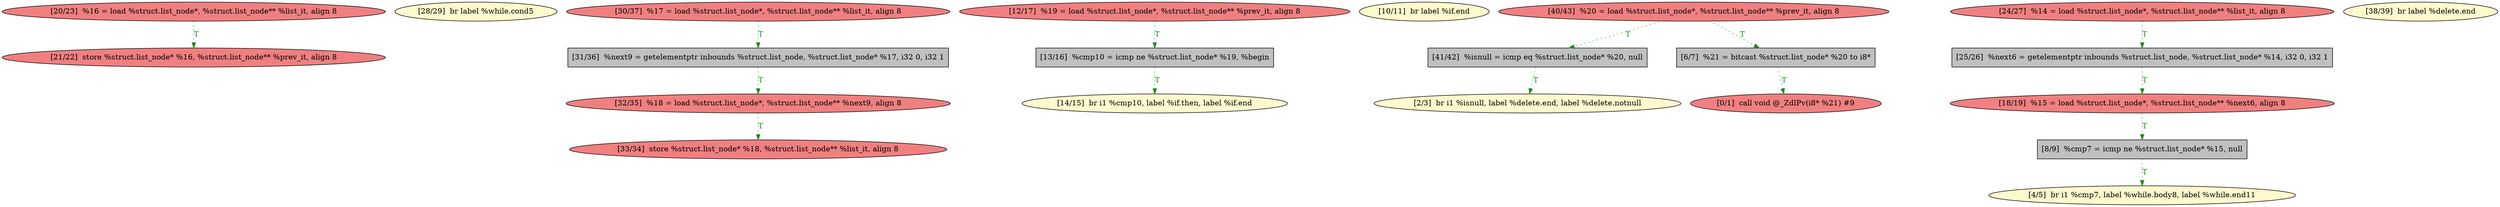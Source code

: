
digraph G {


node1265 [fillcolor=lightcoral,label="[20/23]  %16 = load %struct.list_node*, %struct.list_node** %list_it, align 8",shape=ellipse,style=filled ]
node1263 [fillcolor=lemonchiffon,label="[28/29]  br label %while.cond5",shape=ellipse,style=filled ]
node1249 [fillcolor=lightcoral,label="[32/35]  %18 = load %struct.list_node*, %struct.list_node** %next9, align 8",shape=ellipse,style=filled ]
node1244 [fillcolor=grey,label="[13/16]  %cmp10 = icmp ne %struct.list_node* %19, %begin",shape=rectangle,style=filled ]
node1245 [fillcolor=lightcoral,label="[21/22]  store %struct.list_node* %16, %struct.list_node** %prev_it, align 8",shape=ellipse,style=filled ]
node1247 [fillcolor=lemonchiffon,label="[10/11]  br label %if.end",shape=ellipse,style=filled ]
node1261 [fillcolor=grey,label="[41/42]  %isnull = icmp eq %struct.list_node* %20, null",shape=rectangle,style=filled ]
node1254 [fillcolor=grey,label="[8/9]  %cmp7 = icmp ne %struct.list_node* %15, null",shape=rectangle,style=filled ]
node1257 [fillcolor=lightcoral,label="[40/43]  %20 = load %struct.list_node*, %struct.list_node** %prev_it, align 8",shape=ellipse,style=filled ]
node1248 [fillcolor=lightcoral,label="[18/19]  %15 = load %struct.list_node*, %struct.list_node** %next6, align 8",shape=ellipse,style=filled ]
node1250 [fillcolor=lemonchiffon,label="[2/3]  br i1 %isnull, label %delete.end, label %delete.notnull",shape=ellipse,style=filled ]
node1259 [fillcolor=lightcoral,label="[33/34]  store %struct.list_node* %18, %struct.list_node** %list_it, align 8",shape=ellipse,style=filled ]
node1260 [fillcolor=lemonchiffon,label="[38/39]  br label %delete.end",shape=ellipse,style=filled ]
node1251 [fillcolor=lemonchiffon,label="[14/15]  br i1 %cmp10, label %if.then, label %if.end",shape=ellipse,style=filled ]
node1262 [fillcolor=lightcoral,label="[30/37]  %17 = load %struct.list_node*, %struct.list_node** %list_it, align 8",shape=ellipse,style=filled ]
node1252 [fillcolor=grey,label="[31/36]  %next9 = getelementptr inbounds %struct.list_node, %struct.list_node* %17, i32 0, i32 1",shape=rectangle,style=filled ]
node1264 [fillcolor=grey,label="[25/26]  %next6 = getelementptr inbounds %struct.list_node, %struct.list_node* %14, i32 0, i32 1",shape=rectangle,style=filled ]
node1246 [fillcolor=lightcoral,label="[12/17]  %19 = load %struct.list_node*, %struct.list_node** %prev_it, align 8",shape=ellipse,style=filled ]
node1258 [fillcolor=lightcoral,label="[24/27]  %14 = load %struct.list_node*, %struct.list_node** %list_it, align 8",shape=ellipse,style=filled ]
node1253 [fillcolor=grey,label="[6/7]  %21 = bitcast %struct.list_node* %20 to i8*",shape=rectangle,style=filled ]
node1255 [fillcolor=lemonchiffon,label="[4/5]  br i1 %cmp7, label %while.body8, label %while.end11",shape=ellipse,style=filled ]
node1256 [fillcolor=lightcoral,label="[0/1]  call void @_ZdlPv(i8* %21) #9",shape=ellipse,style=filled ]

node1258->node1264 [style=dotted,color=forestgreen,label="T",fontcolor=forestgreen ]
node1262->node1252 [style=dotted,color=forestgreen,label="T",fontcolor=forestgreen ]
node1257->node1253 [style=dotted,color=forestgreen,label="T",fontcolor=forestgreen ]
node1253->node1256 [style=dotted,color=forestgreen,label="T",fontcolor=forestgreen ]
node1248->node1254 [style=dotted,color=forestgreen,label="T",fontcolor=forestgreen ]
node1246->node1244 [style=dotted,color=forestgreen,label="T",fontcolor=forestgreen ]
node1257->node1261 [style=dotted,color=forestgreen,label="T",fontcolor=forestgreen ]
node1249->node1259 [style=dotted,color=forestgreen,label="T",fontcolor=forestgreen ]
node1252->node1249 [style=dotted,color=forestgreen,label="T",fontcolor=forestgreen ]
node1244->node1251 [style=dotted,color=forestgreen,label="T",fontcolor=forestgreen ]
node1265->node1245 [style=dotted,color=forestgreen,label="T",fontcolor=forestgreen ]
node1264->node1248 [style=dotted,color=forestgreen,label="T",fontcolor=forestgreen ]
node1261->node1250 [style=dotted,color=forestgreen,label="T",fontcolor=forestgreen ]
node1254->node1255 [style=dotted,color=forestgreen,label="T",fontcolor=forestgreen ]


}
